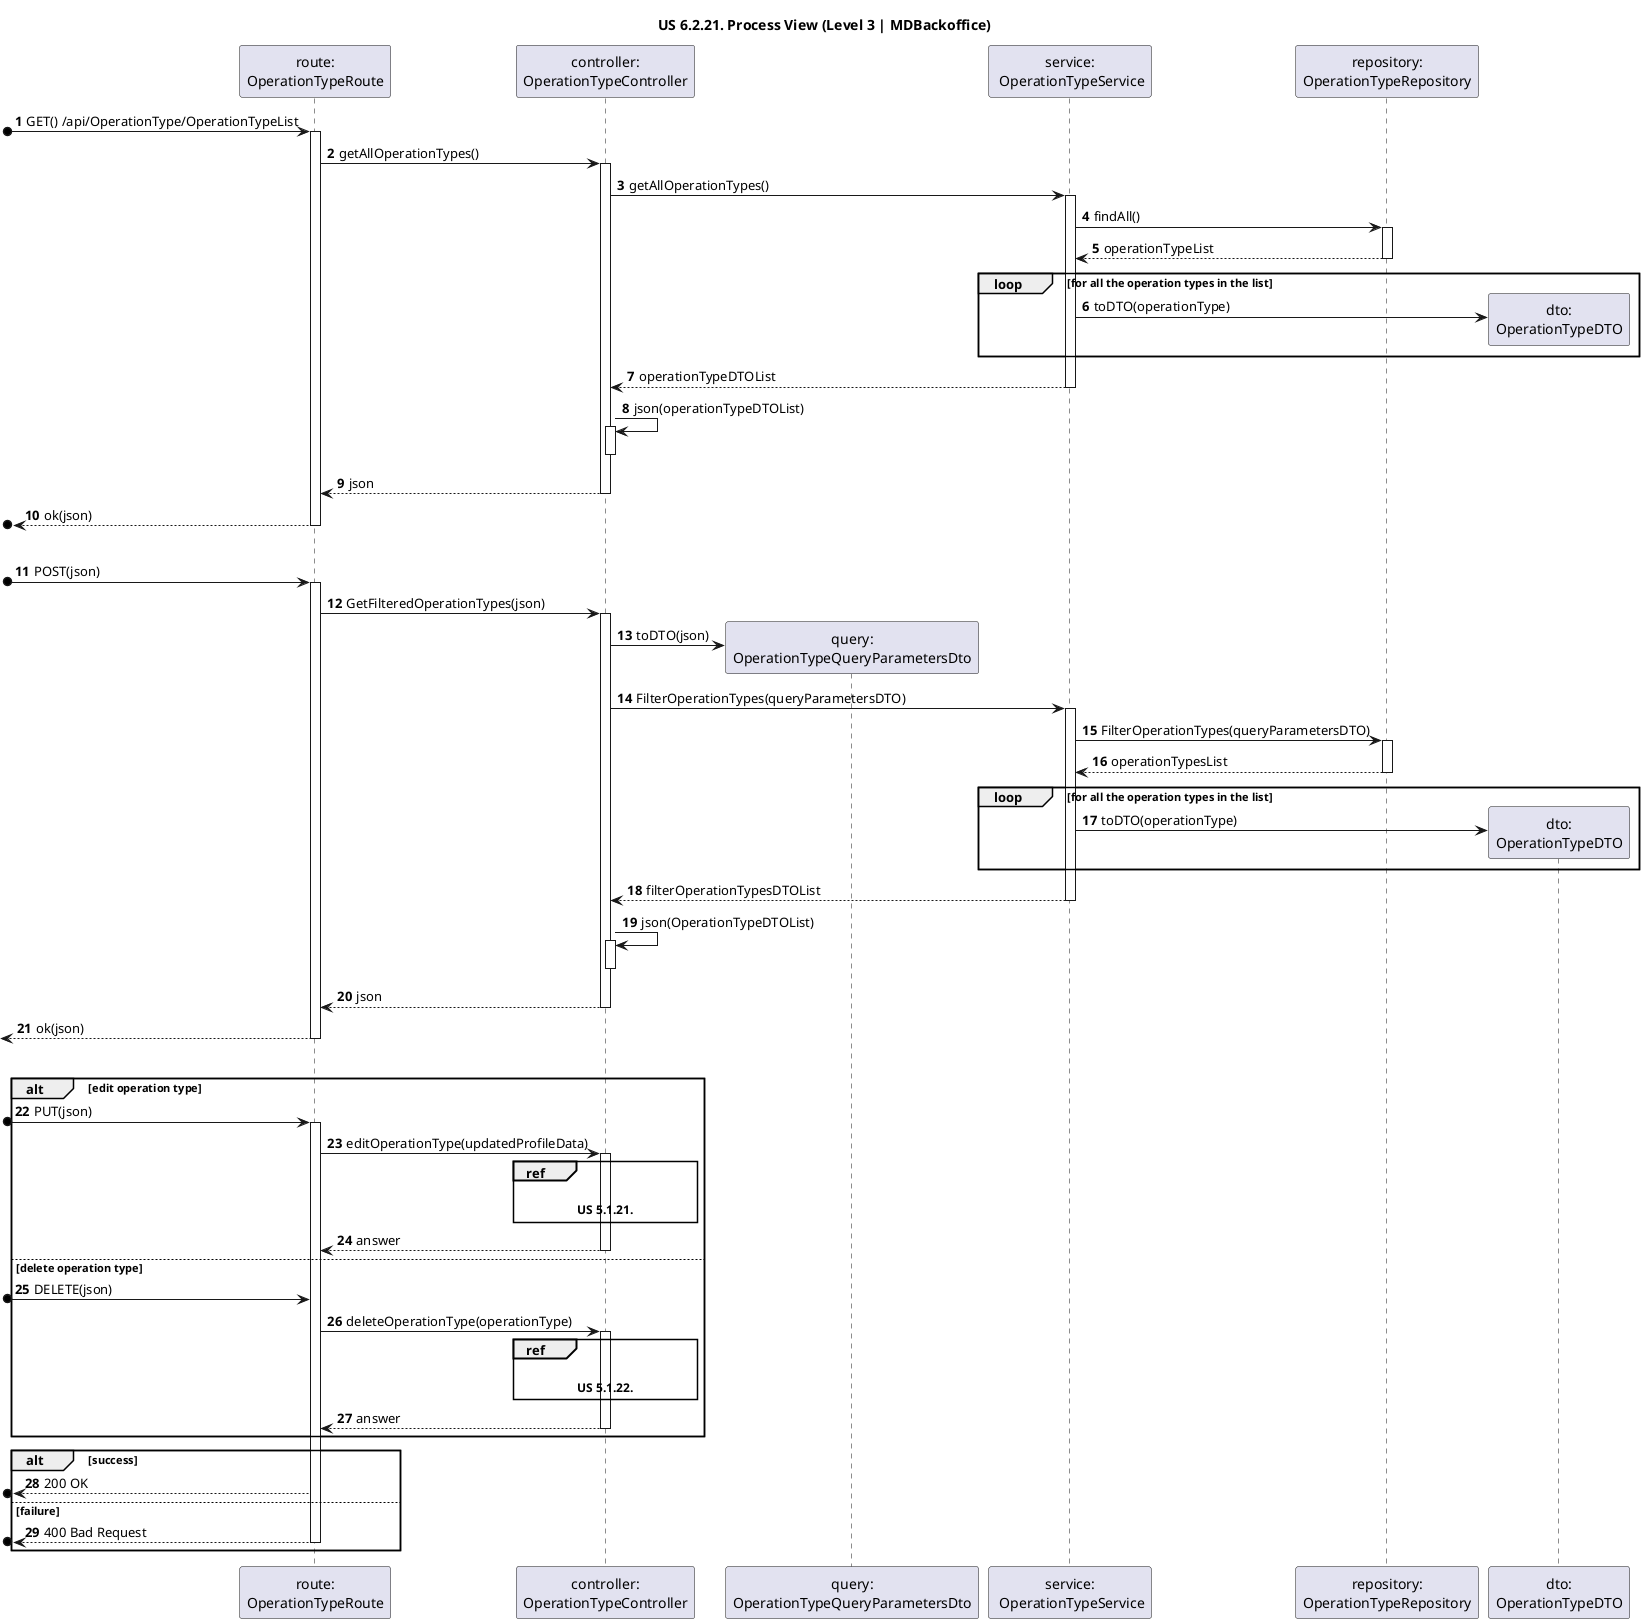 @startuml
'https://plantuml.com/sequence-diagram

title "US 6.2.21. Process View (Level 3 | MDBackoffice)"
autonumber

participant "route:\nOperationTypeRoute" as ROUTE
participant "controller:\nOperationTypeController" as CTRL
participant "query:\nOperationTypeQueryParametersDto" as QueryDTO
participant "service:\n OperationTypeService" as SER
participant "repository:\nOperationTypeRepository" as REPO
participant "dto:\nOperationTypeDTO" as DTO

[o-> ROUTE : GET() /api/OperationType/OperationTypeList
activate ROUTE

ROUTE -> CTRL : getAllOperationTypes()
activate CTRL

CTRL -> SER : getAllOperationTypes()
activate SER

SER -> REPO : findAll()
activate REPO

REPO --> SER : operationTypeList
deactivate REPO

    loop for all the operation types in the list
        SER -> DTO ** : toDTO(operationType)

    end loop

SER --> CTRL : operationTypeDTOList
deactivate SER


CTRL -> CTRL : json(operationTypeDTOList)
activate CTRL
deactivate CTRL

CTRL --> ROUTE : json
deactivate CTRL

[o<-- ROUTE : ok(json)
deactivate ROUTE

|||

[o-> ROUTE : POST(json)
activate ROUTE

ROUTE -> CTRL : GetFilteredOperationTypes(json)
activate CTRL

CTRL -> QueryDTO ** : toDTO(json)

CTRL -> SER : FilterOperationTypes(queryParametersDTO)
activate SER


SER -> REPO : FilterOperationTypes(queryParametersDTO)
activate REPO

REPO --> SER : operationTypesList
deactivate REPO

    loop for all the operation types in the list
        SER -> DTO ** : toDTO(operationType)
    end loop

SER --> CTRL : filterOperationTypesDTOList
deactivate SER

CTRL -> CTRL : json(OperationTypeDTOList)
activate CTRL
deactivate CTRL

CTRL --> ROUTE : json
deactivate CTRL

<-- ROUTE : ok(json)
deactivate ROUTE

|||

alt edit operation type

    [o-> ROUTE : PUT(json)
    activate ROUTE

    ROUTE -> CTRL : editOperationType(updatedProfileData)
    activate CTRL

    ref over CTRL

    **US 5.1.21.**
    end ref

    CTRL --> ROUTE : answer
    deactivate CTRL

else delete operation type

    [o-> ROUTE : DELETE(json)

    ROUTE -> CTRL : deleteOperationType(operationType)
    activate CTRL

    ref over CTRL

    **US 5.1.22.**
    end ref

    CTRL --> ROUTE : answer
    deactivate CTRL

end alt

alt success
[o<-- ROUTE : 200 OK

else failure

[o<-- ROUTE : 400 Bad Request
deactivate ROUTE
end alt


@enduml